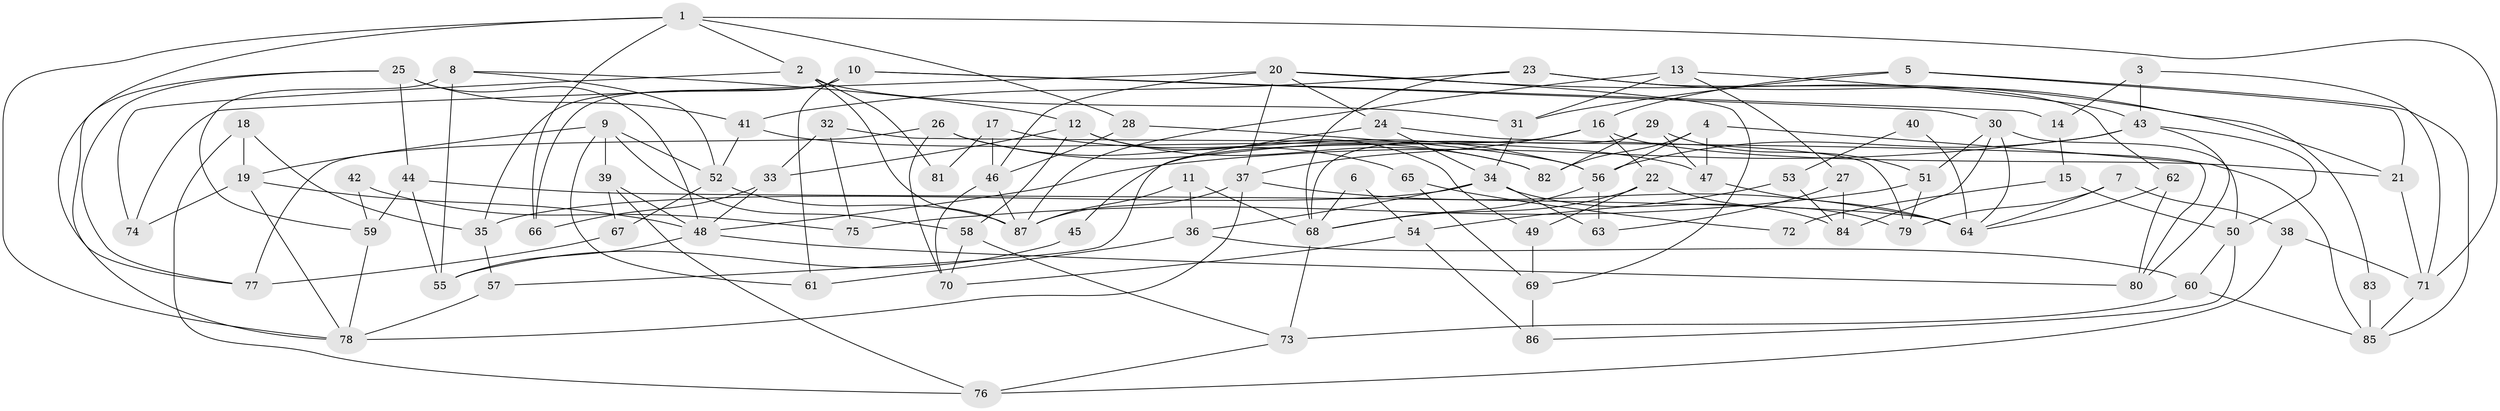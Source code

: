 // Generated by graph-tools (version 1.1) at 2025/11/02/27/25 16:11:20]
// undirected, 87 vertices, 174 edges
graph export_dot {
graph [start="1"]
  node [color=gray90,style=filled];
  1;
  2;
  3;
  4;
  5;
  6;
  7;
  8;
  9;
  10;
  11;
  12;
  13;
  14;
  15;
  16;
  17;
  18;
  19;
  20;
  21;
  22;
  23;
  24;
  25;
  26;
  27;
  28;
  29;
  30;
  31;
  32;
  33;
  34;
  35;
  36;
  37;
  38;
  39;
  40;
  41;
  42;
  43;
  44;
  45;
  46;
  47;
  48;
  49;
  50;
  51;
  52;
  53;
  54;
  55;
  56;
  57;
  58;
  59;
  60;
  61;
  62;
  63;
  64;
  65;
  66;
  67;
  68;
  69;
  70;
  71;
  72;
  73;
  74;
  75;
  76;
  77;
  78;
  79;
  80;
  81;
  82;
  83;
  84;
  85;
  86;
  87;
  1 -- 66;
  1 -- 71;
  1 -- 2;
  1 -- 28;
  1 -- 77;
  1 -- 78;
  2 -- 87;
  2 -- 31;
  2 -- 74;
  2 -- 81;
  3 -- 71;
  3 -- 43;
  3 -- 14;
  4 -- 47;
  4 -- 56;
  4 -- 82;
  4 -- 85;
  5 -- 31;
  5 -- 21;
  5 -- 16;
  5 -- 85;
  6 -- 68;
  6 -- 54;
  7 -- 64;
  7 -- 79;
  7 -- 38;
  8 -- 52;
  8 -- 55;
  8 -- 12;
  8 -- 59;
  9 -- 39;
  9 -- 52;
  9 -- 19;
  9 -- 58;
  9 -- 61;
  10 -- 61;
  10 -- 30;
  10 -- 14;
  10 -- 35;
  10 -- 66;
  11 -- 87;
  11 -- 36;
  11 -- 68;
  12 -- 82;
  12 -- 33;
  12 -- 49;
  12 -- 58;
  13 -- 87;
  13 -- 27;
  13 -- 31;
  13 -- 43;
  14 -- 15;
  15 -- 50;
  15 -- 72;
  16 -- 21;
  16 -- 22;
  16 -- 37;
  16 -- 45;
  17 -- 56;
  17 -- 46;
  17 -- 81;
  18 -- 19;
  18 -- 35;
  18 -- 76;
  19 -- 78;
  19 -- 48;
  19 -- 74;
  20 -- 74;
  20 -- 24;
  20 -- 21;
  20 -- 37;
  20 -- 46;
  20 -- 69;
  21 -- 71;
  22 -- 68;
  22 -- 49;
  22 -- 79;
  23 -- 41;
  23 -- 62;
  23 -- 68;
  23 -- 83;
  24 -- 34;
  24 -- 79;
  24 -- 57;
  25 -- 48;
  25 -- 78;
  25 -- 41;
  25 -- 44;
  25 -- 77;
  26 -- 70;
  26 -- 77;
  26 -- 65;
  26 -- 82;
  27 -- 63;
  27 -- 84;
  28 -- 56;
  28 -- 46;
  29 -- 82;
  29 -- 68;
  29 -- 47;
  29 -- 51;
  30 -- 64;
  30 -- 50;
  30 -- 51;
  30 -- 84;
  31 -- 34;
  32 -- 33;
  32 -- 80;
  32 -- 75;
  33 -- 48;
  33 -- 66;
  34 -- 35;
  34 -- 36;
  34 -- 63;
  34 -- 84;
  35 -- 57;
  36 -- 60;
  36 -- 61;
  37 -- 64;
  37 -- 78;
  37 -- 87;
  38 -- 76;
  38 -- 71;
  39 -- 76;
  39 -- 67;
  39 -- 48;
  40 -- 64;
  40 -- 53;
  41 -- 47;
  41 -- 52;
  42 -- 75;
  42 -- 59;
  43 -- 48;
  43 -- 50;
  43 -- 56;
  43 -- 80;
  44 -- 59;
  44 -- 55;
  44 -- 64;
  45 -- 55;
  46 -- 70;
  46 -- 87;
  47 -- 64;
  48 -- 55;
  48 -- 80;
  49 -- 69;
  50 -- 60;
  50 -- 86;
  51 -- 75;
  51 -- 79;
  52 -- 87;
  52 -- 67;
  53 -- 54;
  53 -- 84;
  54 -- 70;
  54 -- 86;
  56 -- 68;
  56 -- 63;
  57 -- 78;
  58 -- 70;
  58 -- 73;
  59 -- 78;
  60 -- 85;
  60 -- 73;
  62 -- 64;
  62 -- 80;
  65 -- 69;
  65 -- 72;
  67 -- 77;
  68 -- 73;
  69 -- 86;
  71 -- 85;
  73 -- 76;
  83 -- 85;
}
